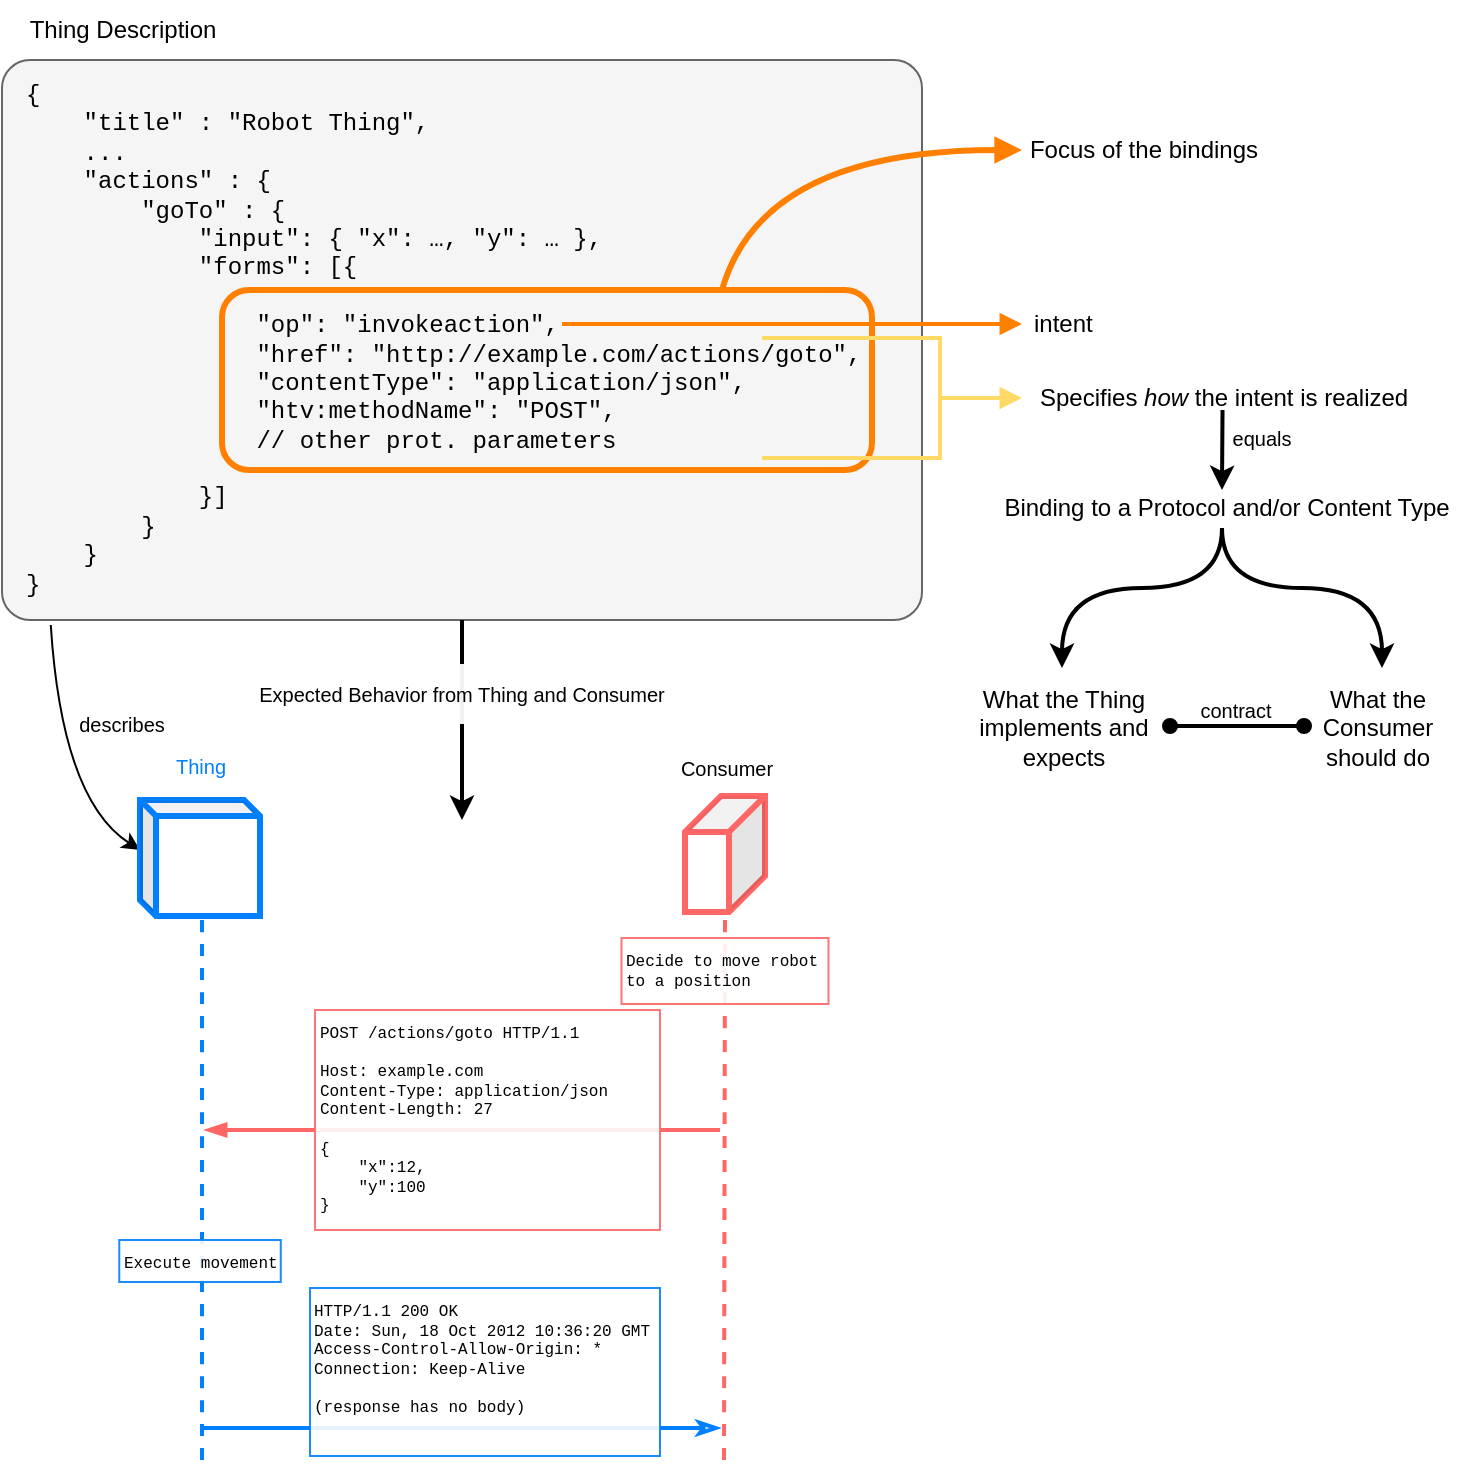 <mxfile version="23.1.5" type="device">
  <diagram name="Page-1" id="1k4oDQwEdtB_eIneYzV8">
    <mxGraphModel dx="1188" dy="3494" grid="0" gridSize="10" guides="1" tooltips="1" connect="1" arrows="1" fold="1" page="1" pageScale="1" pageWidth="850" pageHeight="1100" background="#ffffff" math="0" shadow="0">
      <root>
        <mxCell id="0" />
        <mxCell id="1" parent="0" />
        <mxCell id="wBf12aJpdh6WzyQz_9V8-1" value="" style="rounded=1;whiteSpace=wrap;html=1;arcSize=5;fillColor=#f5f5f5;fontColor=#000000;strokeColor=#666666;" parent="1" vertex="1">
          <mxGeometry x="50" y="260" width="460" height="280" as="geometry" />
        </mxCell>
        <mxCell id="wBf12aJpdh6WzyQz_9V8-2" value="&lt;div&gt;{&lt;/div&gt;&lt;div&gt;&amp;nbsp; &amp;nbsp; &quot;title&quot; : &quot;Robot Thing&quot;,&lt;br&gt;&lt;/div&gt;&lt;div&gt;&amp;nbsp; &amp;nbsp; ...&lt;/div&gt;&lt;div&gt;&amp;nbsp; &amp;nbsp; &quot;actions&quot; : {&lt;/div&gt;&lt;div&gt;&amp;nbsp; &amp;nbsp; &amp;nbsp; &amp;nbsp; &quot;goTo&quot; : {&lt;/div&gt;&lt;div&gt;&lt;span style=&quot;white-space: pre;&quot;&gt;&#x9;&lt;/span&gt;&amp;nbsp; &amp;nbsp; &quot;input&quot;: { &quot;x&quot;: …, &quot;y&quot;: … },&lt;/div&gt;&lt;div&gt;&lt;span style=&quot;white-space: pre;&quot;&gt;&#x9;&lt;/span&gt;&amp;nbsp; &amp;nbsp; &quot;forms&quot;: [{&lt;/div&gt;&lt;div&gt;&lt;br&gt;&lt;/div&gt;&lt;div&gt;&lt;span style=&quot;background-color: initial;&quot;&gt;&lt;span style=&quot;white-space: pre;&quot;&gt;&#x9;&lt;/span&gt;&lt;span style=&quot;white-space: pre;&quot;&gt;&#x9;&lt;/span&gt;&quot;op&quot;: &quot;invokeaction&quot;,&lt;/span&gt;&lt;/div&gt;&lt;div&gt;&lt;span style=&quot;background-color: initial;&quot;&gt;&lt;span style=&quot;white-space: pre;&quot;&gt;&#x9;&lt;/span&gt;&lt;span style=&quot;white-space: pre;&quot;&gt;&#x9;&lt;/span&gt;&quot;href&quot;: &quot;http://example.com/actions/goto&quot;,&lt;/span&gt;&lt;/div&gt;&lt;div&gt;&lt;span style=&quot;background-color: initial;&quot;&gt;&lt;span style=&quot;white-space: pre;&quot;&gt;&#x9;&lt;/span&gt;&lt;span style=&quot;white-space: pre;&quot;&gt;&#x9;&lt;/span&gt;&quot;contentType&quot;: &quot;application/json&quot;,&lt;/span&gt;&lt;/div&gt;&lt;div&gt;&lt;span style=&quot;background-color: initial;&quot;&gt;&lt;span style=&quot;white-space: pre;&quot;&gt;&#x9;&lt;/span&gt;&lt;span style=&quot;white-space: pre;&quot;&gt;&#x9;&lt;/span&gt;&quot;htv:methodName&quot;: &quot;POST&quot;,&lt;/span&gt;&lt;/div&gt;&lt;div&gt;&lt;span style=&quot;background-color: initial;&quot;&gt;&lt;span style=&quot;white-space: pre;&quot;&gt;&#x9;&lt;/span&gt;&lt;span style=&quot;white-space: pre;&quot;&gt;&#x9;&lt;/span&gt;// other prot. parameters&lt;/span&gt;&lt;/div&gt;&lt;div&gt;&lt;span style=&quot;background-color: initial;&quot;&gt;&lt;br&gt;&lt;/span&gt;&lt;/div&gt;&lt;div&gt;&lt;span style=&quot;white-space: pre;&quot;&gt;&#x9;&amp;nbsp;&lt;/span&gt;&amp;nbsp; &amp;nbsp;}]&lt;/div&gt;&lt;div&gt;&lt;span style=&quot;white-space: pre;&quot;&gt;&#x9;&lt;/span&gt;}&lt;/div&gt;&lt;div&gt;&amp;nbsp; &amp;nbsp; }&lt;/div&gt;&lt;div&gt;}&lt;/div&gt;" style="text;html=1;strokeColor=none;fillColor=none;align=left;verticalAlign=middle;whiteSpace=wrap;rounded=0;fontFamily=Courier New;fontColor=#000000;" parent="1" vertex="1">
          <mxGeometry x="60" y="290" width="525" height="220" as="geometry" />
        </mxCell>
        <mxCell id="wBf12aJpdh6WzyQz_9V8-3" value="Thing Description" style="text;html=1;align=center;verticalAlign=middle;resizable=0;points=[];autosize=1;strokeColor=none;fillColor=none;fontColor=#000000;" parent="1" vertex="1">
          <mxGeometry x="50" y="230" width="120" height="30" as="geometry" />
        </mxCell>
        <mxCell id="wBf12aJpdh6WzyQz_9V8-24" value="Binding to a Protocol and/or Content Type" style="text;html=1;strokeColor=none;fillColor=none;align=center;verticalAlign=middle;whiteSpace=wrap;rounded=0;fontFamily=Helvetica;fontColor=#000000;" parent="1" vertex="1">
          <mxGeometry x="536" y="454" width="253" height="60" as="geometry" />
        </mxCell>
        <mxCell id="wBf12aJpdh6WzyQz_9V8-4" value="" style="rounded=1;whiteSpace=wrap;html=1;fillColor=none;strokeColor=#FF8000;strokeWidth=3;fontColor=#000000;" parent="1" vertex="1">
          <mxGeometry x="160" y="375" width="325" height="90" as="geometry" />
        </mxCell>
        <mxCell id="wBf12aJpdh6WzyQz_9V8-39" value="" style="endArrow=classic;html=1;strokeColor=#000000;strokeWidth=2;fontFamily=Helvetica;fontSize=10;fontColor=#000000;startSize=6;curved=1;exitX=0.5;exitY=1;exitDx=0;exitDy=0;" parent="1" source="wBf12aJpdh6WzyQz_9V8-1" edge="1">
          <mxGeometry width="50" height="50" relative="1" as="geometry">
            <mxPoint x="270" y="562" as="sourcePoint" />
            <mxPoint x="280" y="640" as="targetPoint" />
          </mxGeometry>
        </mxCell>
        <mxCell id="wBf12aJpdh6WzyQz_9V8-40" value="Expected Behavior from Thing and Consumer" style="text;html=1;align=center;verticalAlign=middle;whiteSpace=wrap;rounded=0;fontSize=10;fontFamily=Helvetica;fillColor=#FFFFFF;opacity=95;fontColor=#000000;" parent="1" vertex="1">
          <mxGeometry x="175" y="562" width="210" height="30" as="geometry" />
        </mxCell>
        <mxCell id="jJkjIGe1HoIqkJ53nlz0-1" value="" style="endArrow=classic;html=1;entryX=0;entryY=0;entryDx=0;entryDy=25;entryPerimeter=0;exitX=0.053;exitY=1.009;exitDx=0;exitDy=0;exitPerimeter=0;curved=1;fontColor=#000000;strokeColor=#000000;" parent="1" source="wBf12aJpdh6WzyQz_9V8-1" target="wBf12aJpdh6WzyQz_9V8-28" edge="1">
          <mxGeometry width="50" height="50" relative="1" as="geometry">
            <mxPoint x="50" y="618" as="sourcePoint" />
            <mxPoint x="100" y="568" as="targetPoint" />
            <Array as="points">
              <mxPoint x="80" y="630" />
            </Array>
          </mxGeometry>
        </mxCell>
        <mxCell id="jJkjIGe1HoIqkJ53nlz0-2" value="describes" style="text;html=1;strokeColor=none;fillColor=none;align=center;verticalAlign=middle;whiteSpace=wrap;rounded=0;fontSize=10;fontColor=#000000;" parent="1" vertex="1">
          <mxGeometry x="80" y="577" width="60" height="30" as="geometry" />
        </mxCell>
        <mxCell id="wBf12aJpdh6WzyQz_9V8-28" value="" style="shape=cube;whiteSpace=wrap;html=1;boundedLbl=1;backgroundOutline=1;darkOpacity=0.05;darkOpacity2=0.1;strokeColor=#007FFF;strokeWidth=3;fontFamily=Helvetica;fontSize=10;fillColor=#FFFFFF;size=8;fontColor=#000000;" parent="1" vertex="1">
          <mxGeometry x="119" y="630" width="60" height="58" as="geometry" />
        </mxCell>
        <mxCell id="wBf12aJpdh6WzyQz_9V8-29" value="" style="shape=cube;whiteSpace=wrap;html=1;boundedLbl=1;backgroundOutline=1;darkOpacity=0.05;darkOpacity2=0.1;strokeColor=#FF6666;strokeWidth=3;fontFamily=Helvetica;fontSize=10;fillColor=#FFFFFF;size=18;flipH=1;fontColor=#000000;" parent="1" vertex="1">
          <mxGeometry x="391.5" y="628" width="40" height="58" as="geometry" />
        </mxCell>
        <mxCell id="wBf12aJpdh6WzyQz_9V8-30" value="Consumer" style="text;html=1;align=center;verticalAlign=middle;resizable=0;points=[];autosize=1;strokeColor=none;fillColor=none;fontSize=10;fontFamily=Helvetica;fontColor=#000000;" parent="1" vertex="1">
          <mxGeometry x="376.5" y="599" width="70" height="30" as="geometry" />
        </mxCell>
        <mxCell id="wBf12aJpdh6WzyQz_9V8-31" value="Thing" style="text;html=1;align=center;verticalAlign=middle;resizable=0;points=[];autosize=1;strokeColor=none;fillColor=none;fontSize=10;fontFamily=Helvetica;fontColor=#007fff;" parent="1" vertex="1">
          <mxGeometry x="124" y="598" width="50" height="30" as="geometry" />
        </mxCell>
        <mxCell id="wBf12aJpdh6WzyQz_9V8-32" value="" style="endArrow=none;dashed=1;html=1;strokeWidth=2;strokeColor=#FF6666;fontFamily=Helvetica;fontSize=10;startSize=6;curved=1;fontColor=#000000;" parent="1" edge="1">
          <mxGeometry width="50" height="50" relative="1" as="geometry">
            <mxPoint x="411" y="960" as="sourcePoint" />
            <mxPoint x="411.5" y="688" as="targetPoint" />
          </mxGeometry>
        </mxCell>
        <mxCell id="wBf12aJpdh6WzyQz_9V8-33" value="" style="endArrow=none;dashed=1;html=1;strokeWidth=2;strokeColor=#007FFF;fontFamily=Helvetica;fontSize=10;startSize=6;curved=1;fontColor=#000000;" parent="1" edge="1">
          <mxGeometry width="50" height="50" relative="1" as="geometry">
            <mxPoint x="150" y="960" as="sourcePoint" />
            <mxPoint x="150" y="686" as="targetPoint" />
          </mxGeometry>
        </mxCell>
        <mxCell id="LsrXWWI1KCtOwhEkaV5J-3" value="Decide to move robot&lt;br&gt;to a position" style="text;whiteSpace=wrap;html=1;fontSize=8;fontFamily=Courier New;fillColor=#FFFFFF;gradientColor=none;opacity=90;strokeColor=#FF6666;fontColor=#000000;" parent="1" vertex="1">
          <mxGeometry x="359.75" y="699" width="103.5" height="33" as="geometry" />
        </mxCell>
        <mxCell id="LsrXWWI1KCtOwhEkaV5J-4" value="&lt;div style=&quot;font-size: 8px;&quot;&gt;Execute movement&lt;/div&gt;" style="text;whiteSpace=wrap;html=1;fontSize=8;fontFamily=Courier New;fillColor=#FFFFFF;gradientColor=none;opacity=90;strokeColor=#007FFF;fontColor=#000000;" parent="1" vertex="1">
          <mxGeometry x="108.63" y="850" width="80.75" height="21" as="geometry" />
        </mxCell>
        <mxCell id="LsrXWWI1KCtOwhEkaV5J-5" value="" style="group;fontColor=#000000;" parent="1" vertex="1" connectable="0">
          <mxGeometry x="430" y="290" width="276" height="30" as="geometry" />
        </mxCell>
        <mxCell id="wBf12aJpdh6WzyQz_9V8-7" value="" style="endArrow=block;html=1;fontFamily=Courier New;curved=1;strokeColor=#FF8000;strokeWidth=3;endFill=1;fontColor=#000000;" parent="LsrXWWI1KCtOwhEkaV5J-5" edge="1">
          <mxGeometry width="50" height="50" relative="1" as="geometry">
            <mxPoint x="-20" y="85" as="sourcePoint" />
            <mxPoint x="130" y="15" as="targetPoint" />
            <Array as="points">
              <mxPoint y="15" />
            </Array>
          </mxGeometry>
        </mxCell>
        <mxCell id="wBf12aJpdh6WzyQz_9V8-8" value="Focus of the bindings" style="text;html=1;strokeColor=none;fillColor=none;align=center;verticalAlign=middle;whiteSpace=wrap;rounded=0;fontFamily=Helvetica;fontColor=#000000;" parent="LsrXWWI1KCtOwhEkaV5J-5" vertex="1">
          <mxGeometry x="106" width="170" height="30" as="geometry" />
        </mxCell>
        <mxCell id="wBf12aJpdh6WzyQz_9V8-36" value="" style="endArrow=none;html=1;strokeWidth=2;strokeColor=#007FFF;fontFamily=Helvetica;fontSize=10;startSize=6;curved=1;endFill=0;startArrow=classicThin;startFill=0;fontColor=#000000;" parent="1" edge="1">
          <mxGeometry width="50" height="50" relative="1" as="geometry">
            <mxPoint x="409" y="944" as="sourcePoint" />
            <mxPoint x="149" y="944" as="targetPoint" />
          </mxGeometry>
        </mxCell>
        <mxCell id="wBf12aJpdh6WzyQz_9V8-37" value="&lt;div style=&quot;font-size: 8px;&quot;&gt;HTTP/1.1 200 OK&lt;/div&gt;&lt;div style=&quot;font-size: 8px;&quot;&gt;&lt;div style=&quot;font-size: 8px;&quot; class=&quot;result notranslate&quot;&gt;&lt;font style=&quot;font-size: 8px;&quot;&gt;Date: Sun, 18 Oct 2012 10:36:20 GMT&lt;/font&gt;&lt;/div&gt;&lt;/div&gt;&lt;div style=&quot;font-size: 8px;&quot; class=&quot;result notranslate&quot;&gt;&lt;font style=&quot;font-size: 8px;&quot;&gt;&lt;div style=&quot;font-size: 8px;&quot; class=&quot;result notranslate&quot;&gt;Access-Control-Allow-Origin: *&lt;/div&gt;&lt;div style=&quot;font-size: 8px;&quot; class=&quot;result notranslate&quot;&gt;Connection: Keep-Alive&lt;/div&gt;&lt;div style=&quot;font-size: 8px;&quot; class=&quot;result notranslate&quot;&gt;&lt;br&gt;&lt;/div&gt;&lt;/font&gt;&lt;/div&gt;&lt;div style=&quot;font-size: 8px;&quot; class=&quot;result notranslate&quot;&gt;&lt;font style=&quot;font-size: 8px;&quot;&gt;(response has no body)&lt;/font&gt;&lt;/div&gt;" style="text;whiteSpace=wrap;html=1;fontSize=8;fontFamily=Courier New;fillColor=#FFFFFF;gradientColor=none;opacity=90;strokeColor=#007FFF;fontColor=#000000;" parent="1" vertex="1">
          <mxGeometry x="204" y="874" width="175" height="84" as="geometry" />
        </mxCell>
        <mxCell id="wBf12aJpdh6WzyQz_9V8-34" value="" style="endArrow=blockThin;html=1;strokeWidth=2;strokeColor=#FF6666;fontFamily=Helvetica;fontSize=10;startSize=6;curved=1;endFill=1;fontColor=#000000;" parent="1" edge="1">
          <mxGeometry width="50" height="50" relative="1" as="geometry">
            <mxPoint x="409" y="795" as="sourcePoint" />
            <mxPoint x="151.5" y="795" as="targetPoint" />
          </mxGeometry>
        </mxCell>
        <mxCell id="wBf12aJpdh6WzyQz_9V8-27" value="POST&amp;nbsp;/actions/goto&amp;nbsp;HTTP/1.1&lt;br style=&quot;font-size: 8px;&quot;&gt;&lt;br style=&quot;font-size: 8px;&quot;&gt;Host: example.com&lt;br style=&quot;font-size: 8px;&quot;&gt;&lt;div style=&quot;font-size: 8px;&quot;&gt;Content-Type: application/json&lt;/div&gt;&lt;div style=&quot;font-size: 8px;&quot;&gt;Content-Length: 27&lt;/div&gt;&lt;div style=&quot;font-size: 8px;&quot;&gt;&lt;br style=&quot;font-size: 8px;&quot;&gt;&lt;/div&gt;&lt;div style=&quot;font-size: 8px;&quot;&gt;{&lt;/div&gt;&lt;div style=&quot;font-size: 8px;&quot;&gt;&amp;nbsp; &amp;nbsp; &quot;x&quot;:12,&lt;/div&gt;&lt;div style=&quot;font-size: 8px;&quot;&gt;&amp;nbsp; &amp;nbsp; &quot;y&quot;:100&lt;/div&gt;&lt;div style=&quot;font-size: 8px;&quot;&gt;}&lt;/div&gt;" style="text;whiteSpace=wrap;html=1;fontSize=8;fontFamily=Courier New;fillColor=#FFFFFF;gradientColor=none;opacity=90;strokeColor=#FF6666;fontColor=#000000;" parent="1" vertex="1">
          <mxGeometry x="206.5" y="735" width="172.5" height="110" as="geometry" />
        </mxCell>
        <mxCell id="wBf12aJpdh6WzyQz_9V8-10" value="" style="endArrow=block;html=1;strokeColor=#FF8000;strokeWidth=2;fontFamily=Helvetica;curved=1;startSize=6;endFill=1;fontColor=#000000;" parent="1" edge="1">
          <mxGeometry width="50" height="50" relative="1" as="geometry">
            <mxPoint x="330" y="392" as="sourcePoint" />
            <mxPoint x="560" y="392" as="targetPoint" />
          </mxGeometry>
        </mxCell>
        <mxCell id="wBf12aJpdh6WzyQz_9V8-11" value="intent" style="text;html=1;strokeColor=none;fillColor=none;align=left;verticalAlign=middle;whiteSpace=wrap;rounded=0;fontFamily=Helvetica;fontColor=#000000;" parent="1" vertex="1">
          <mxGeometry x="564" y="377" width="100" height="30" as="geometry" />
        </mxCell>
        <mxCell id="wBf12aJpdh6WzyQz_9V8-12" value="" style="endArrow=none;html=1;strokeColor=#FFD966;strokeWidth=2;fontFamily=Helvetica;startSize=6;curved=1;fillColor=#fff2cc;fontColor=#000000;" parent="1" edge="1">
          <mxGeometry width="50" height="50" relative="1" as="geometry">
            <mxPoint x="430" y="399" as="sourcePoint" />
            <mxPoint x="520" y="399" as="targetPoint" />
          </mxGeometry>
        </mxCell>
        <mxCell id="wBf12aJpdh6WzyQz_9V8-13" value="" style="endArrow=none;html=1;strokeColor=#FFD966;strokeWidth=2;fontFamily=Helvetica;startSize=6;curved=1;fillColor=#fff2cc;fontColor=#000000;" parent="1" edge="1">
          <mxGeometry width="50" height="50" relative="1" as="geometry">
            <mxPoint x="430" y="459" as="sourcePoint" />
            <mxPoint x="520" y="459" as="targetPoint" />
          </mxGeometry>
        </mxCell>
        <mxCell id="wBf12aJpdh6WzyQz_9V8-14" value="" style="endArrow=none;html=1;strokeColor=#FFD966;strokeWidth=2;fontFamily=Helvetica;startSize=6;curved=1;fillColor=#fff2cc;fontColor=#000000;" parent="1" edge="1">
          <mxGeometry width="50" height="50" relative="1" as="geometry">
            <mxPoint x="519" y="399" as="sourcePoint" />
            <mxPoint x="519" y="459" as="targetPoint" />
          </mxGeometry>
        </mxCell>
        <mxCell id="wBf12aJpdh6WzyQz_9V8-15" value="" style="endArrow=block;html=1;strokeColor=#FFD966;strokeWidth=2;fontFamily=Helvetica;startSize=6;curved=1;fillColor=#fff2cc;endFill=1;fontColor=#000000;" parent="1" edge="1">
          <mxGeometry width="50" height="50" relative="1" as="geometry">
            <mxPoint x="520" y="429" as="sourcePoint" />
            <mxPoint x="560" y="429" as="targetPoint" />
          </mxGeometry>
        </mxCell>
        <mxCell id="wBf12aJpdh6WzyQz_9V8-16" value="Specifies &lt;em&gt;how&lt;/em&gt;&amp;nbsp;the intent is realized" style="text;whiteSpace=wrap;html=1;fontFamily=Helvetica;fontColor=#000000;" parent="1" vertex="1">
          <mxGeometry x="567" y="415" width="200" height="24" as="geometry" />
        </mxCell>
        <mxCell id="wBf12aJpdh6WzyQz_9V8-20" value="What the Thing implements and expects" style="text;html=1;strokeColor=none;fillColor=none;align=center;verticalAlign=middle;whiteSpace=wrap;rounded=0;fontFamily=Helvetica;fontColor=#000000;" parent="1" vertex="1">
          <mxGeometry x="536" y="564" width="90" height="60" as="geometry" />
        </mxCell>
        <mxCell id="wBf12aJpdh6WzyQz_9V8-21" value="What the Consumer should do" style="text;html=1;strokeColor=none;fillColor=none;align=center;verticalAlign=middle;whiteSpace=wrap;rounded=0;fontFamily=Helvetica;fontColor=#000000;" parent="1" vertex="1">
          <mxGeometry x="693" y="564" width="90" height="60" as="geometry" />
        </mxCell>
        <mxCell id="wBf12aJpdh6WzyQz_9V8-22" value="" style="endArrow=oval;html=1;strokeColor=#000000;strokeWidth=2;fontFamily=Helvetica;startSize=6;curved=1;entryX=0;entryY=0.5;entryDx=0;entryDy=0;exitX=1;exitY=0.5;exitDx=0;exitDy=0;startArrow=oval;startFill=1;endFill=1;fontColor=#000000;" parent="1" edge="1">
          <mxGeometry width="50" height="50" relative="1" as="geometry">
            <mxPoint x="634" y="593" as="sourcePoint" />
            <mxPoint x="701" y="593" as="targetPoint" />
          </mxGeometry>
        </mxCell>
        <mxCell id="wBf12aJpdh6WzyQz_9V8-23" value="&lt;font style=&quot;font-size: 10px;&quot;&gt;contract&lt;/font&gt;" style="text;html=1;strokeColor=none;fillColor=none;align=center;verticalAlign=middle;whiteSpace=wrap;rounded=0;fontFamily=Helvetica;fontColor=#000000;" parent="1" vertex="1">
          <mxGeometry x="637" y="570" width="60" height="30" as="geometry" />
        </mxCell>
        <mxCell id="wBf12aJpdh6WzyQz_9V8-17" value="" style="endArrow=classic;html=1;strokeColor=#000000;strokeWidth=2;fontFamily=Helvetica;startSize=6;curved=1;fontColor=#000000;" parent="1" edge="1">
          <mxGeometry width="50" height="50" relative="1" as="geometry">
            <mxPoint x="660" y="494" as="sourcePoint" />
            <mxPoint x="580" y="564" as="targetPoint" />
            <Array as="points">
              <mxPoint x="660" y="524" />
              <mxPoint x="580" y="524" />
            </Array>
          </mxGeometry>
        </mxCell>
        <mxCell id="wBf12aJpdh6WzyQz_9V8-19" value="" style="endArrow=classic;html=1;strokeColor=#000000;strokeWidth=2;fontFamily=Helvetica;startSize=6;curved=1;fontColor=#000000;" parent="1" edge="1">
          <mxGeometry width="50" height="50" relative="1" as="geometry">
            <mxPoint x="660" y="494" as="sourcePoint" />
            <mxPoint x="740" y="564" as="targetPoint" />
            <Array as="points">
              <mxPoint x="660" y="524" />
              <mxPoint x="740" y="524" />
            </Array>
          </mxGeometry>
        </mxCell>
        <mxCell id="wBf12aJpdh6WzyQz_9V8-25" value="" style="endArrow=classic;html=1;strokeColor=#000000;strokeWidth=2;fontFamily=Helvetica;fontSize=10;startSize=6;curved=1;fontColor=#000000;" parent="1" edge="1">
          <mxGeometry width="50" height="50" relative="1" as="geometry">
            <mxPoint x="660.26" y="435" as="sourcePoint" />
            <mxPoint x="660" y="475" as="targetPoint" />
          </mxGeometry>
        </mxCell>
        <mxCell id="wBf12aJpdh6WzyQz_9V8-26" value="equals" style="text;html=1;strokeColor=none;fillColor=none;align=center;verticalAlign=middle;whiteSpace=wrap;rounded=0;fontSize=10;fontFamily=Helvetica;fontColor=#000000;" parent="1" vertex="1">
          <mxGeometry x="650" y="434" width="60" height="30" as="geometry" />
        </mxCell>
      </root>
    </mxGraphModel>
  </diagram>
</mxfile>
